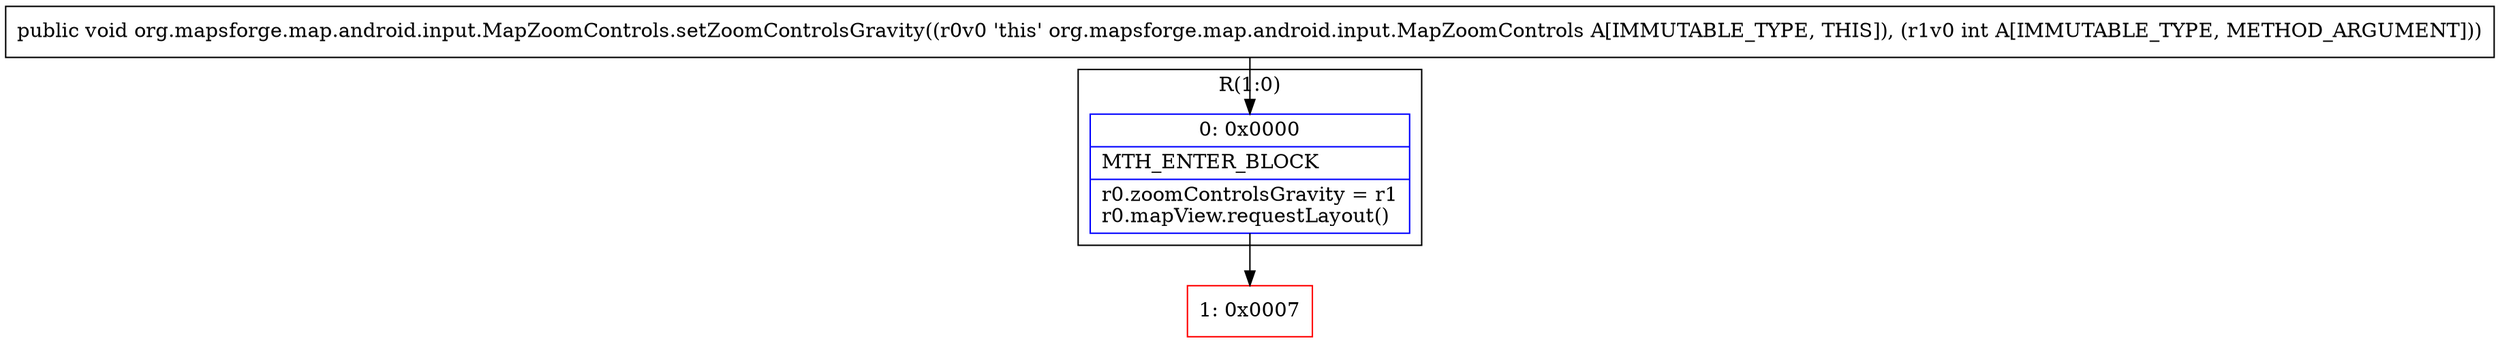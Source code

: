 digraph "CFG fororg.mapsforge.map.android.input.MapZoomControls.setZoomControlsGravity(I)V" {
subgraph cluster_Region_830693628 {
label = "R(1:0)";
node [shape=record,color=blue];
Node_0 [shape=record,label="{0\:\ 0x0000|MTH_ENTER_BLOCK\l|r0.zoomControlsGravity = r1\lr0.mapView.requestLayout()\l}"];
}
Node_1 [shape=record,color=red,label="{1\:\ 0x0007}"];
MethodNode[shape=record,label="{public void org.mapsforge.map.android.input.MapZoomControls.setZoomControlsGravity((r0v0 'this' org.mapsforge.map.android.input.MapZoomControls A[IMMUTABLE_TYPE, THIS]), (r1v0 int A[IMMUTABLE_TYPE, METHOD_ARGUMENT])) }"];
MethodNode -> Node_0;
Node_0 -> Node_1;
}

